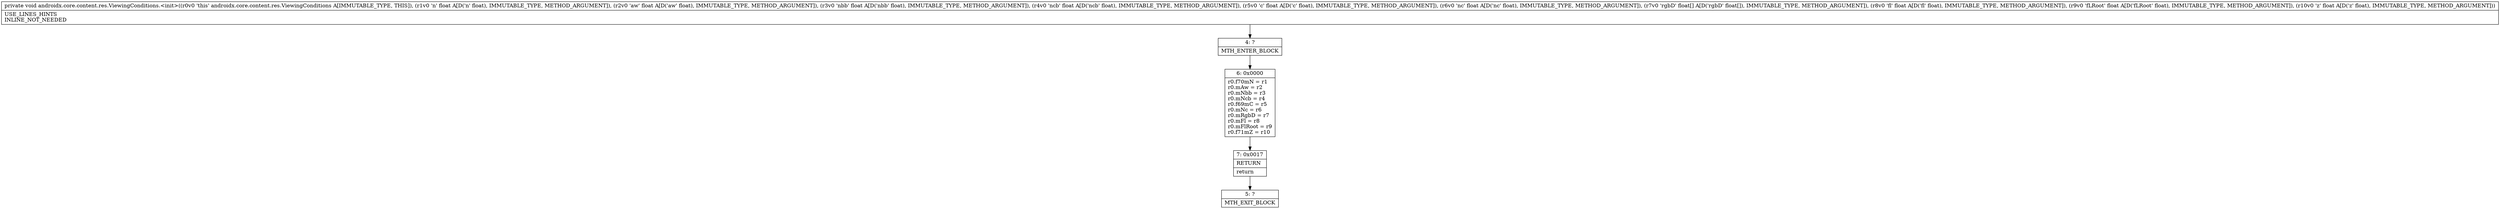 digraph "CFG forandroidx.core.content.res.ViewingConditions.\<init\>(FFFFFF[FFFF)V" {
Node_4 [shape=record,label="{4\:\ ?|MTH_ENTER_BLOCK\l}"];
Node_6 [shape=record,label="{6\:\ 0x0000|r0.f70mN = r1\lr0.mAw = r2\lr0.mNbb = r3\lr0.mNcb = r4\lr0.f69mC = r5\lr0.mNc = r6\lr0.mRgbD = r7\lr0.mFl = r8\lr0.mFlRoot = r9\lr0.f71mZ = r10\l}"];
Node_7 [shape=record,label="{7\:\ 0x0017|RETURN\l|return\l}"];
Node_5 [shape=record,label="{5\:\ ?|MTH_EXIT_BLOCK\l}"];
MethodNode[shape=record,label="{private void androidx.core.content.res.ViewingConditions.\<init\>((r0v0 'this' androidx.core.content.res.ViewingConditions A[IMMUTABLE_TYPE, THIS]), (r1v0 'n' float A[D('n' float), IMMUTABLE_TYPE, METHOD_ARGUMENT]), (r2v0 'aw' float A[D('aw' float), IMMUTABLE_TYPE, METHOD_ARGUMENT]), (r3v0 'nbb' float A[D('nbb' float), IMMUTABLE_TYPE, METHOD_ARGUMENT]), (r4v0 'ncb' float A[D('ncb' float), IMMUTABLE_TYPE, METHOD_ARGUMENT]), (r5v0 'c' float A[D('c' float), IMMUTABLE_TYPE, METHOD_ARGUMENT]), (r6v0 'nc' float A[D('nc' float), IMMUTABLE_TYPE, METHOD_ARGUMENT]), (r7v0 'rgbD' float[] A[D('rgbD' float[]), IMMUTABLE_TYPE, METHOD_ARGUMENT]), (r8v0 'fl' float A[D('fl' float), IMMUTABLE_TYPE, METHOD_ARGUMENT]), (r9v0 'fLRoot' float A[D('fLRoot' float), IMMUTABLE_TYPE, METHOD_ARGUMENT]), (r10v0 'z' float A[D('z' float), IMMUTABLE_TYPE, METHOD_ARGUMENT]))  | USE_LINES_HINTS\lINLINE_NOT_NEEDED\l}"];
MethodNode -> Node_4;Node_4 -> Node_6;
Node_6 -> Node_7;
Node_7 -> Node_5;
}

